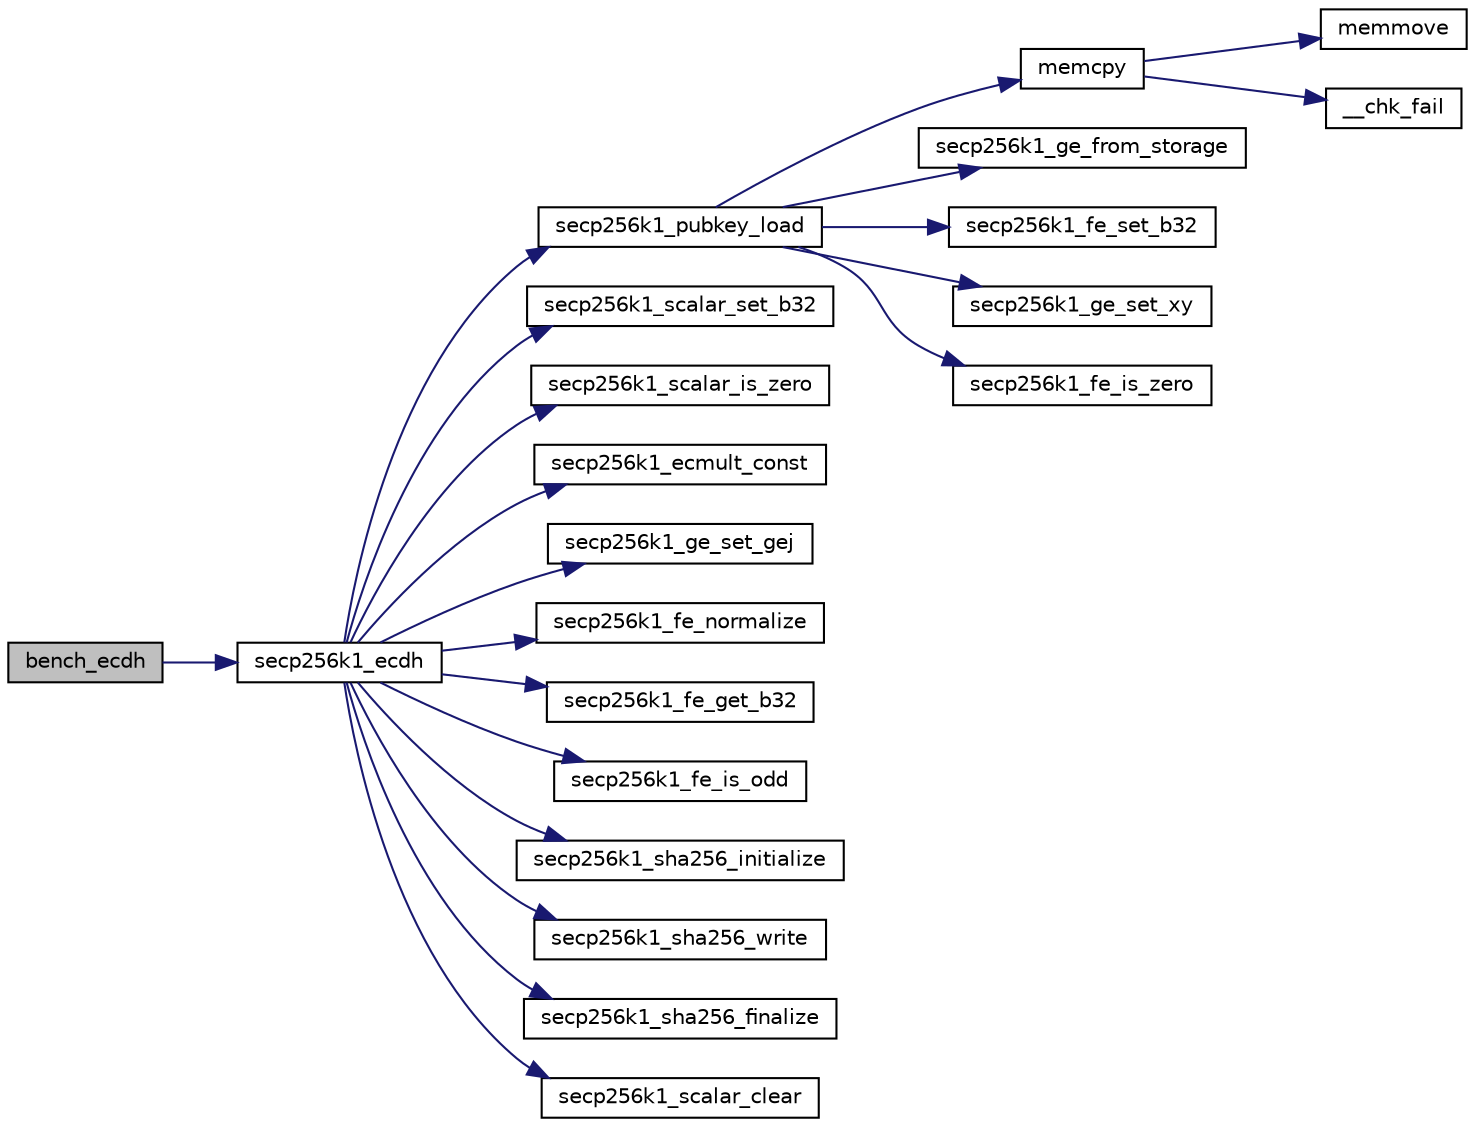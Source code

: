 digraph "bench_ecdh"
{
  edge [fontname="Helvetica",fontsize="10",labelfontname="Helvetica",labelfontsize="10"];
  node [fontname="Helvetica",fontsize="10",shape=record];
  rankdir="LR";
  Node0 [label="bench_ecdh",height=0.2,width=0.4,color="black", fillcolor="grey75", style="filled", fontcolor="black"];
  Node0 -> Node1 [color="midnightblue",fontsize="10",style="solid",fontname="Helvetica"];
  Node1 [label="secp256k1_ecdh",height=0.2,width=0.4,color="black", fillcolor="white", style="filled",URL="$d6/dc8/secp256k1__ecdh_8h.html#a4b0ce331dd8a723475e934aa6461b75a",tooltip="Compute an EC Diffie-Hellman secret in constant time Returns: 1: exponentiation was successful 0: sca..."];
  Node1 -> Node2 [color="midnightblue",fontsize="10",style="solid",fontname="Helvetica"];
  Node2 [label="secp256k1_pubkey_load",height=0.2,width=0.4,color="black", fillcolor="white", style="filled",URL="$d1/d8c/secp256k1_8c.html#a9966ec041e71010d1593ae2211ffb843"];
  Node2 -> Node3 [color="midnightblue",fontsize="10",style="solid",fontname="Helvetica"];
  Node3 [label="memcpy",height=0.2,width=0.4,color="black", fillcolor="white", style="filled",URL="$d5/d9f/glibc__compat_8cpp.html#a0f46826ab0466591e136db24394923cf"];
  Node3 -> Node4 [color="midnightblue",fontsize="10",style="solid",fontname="Helvetica"];
  Node4 [label="memmove",height=0.2,width=0.4,color="black", fillcolor="white", style="filled",URL="$d5/d9f/glibc__compat_8cpp.html#a9778d49e9029dd75bc53ecbbf9f5e9a1"];
  Node3 -> Node5 [color="midnightblue",fontsize="10",style="solid",fontname="Helvetica"];
  Node5 [label="__chk_fail",height=0.2,width=0.4,color="black", fillcolor="white", style="filled",URL="$d5/d9f/glibc__compat_8cpp.html#a424ac71631da5ada2976630ff67051d1"];
  Node2 -> Node6 [color="midnightblue",fontsize="10",style="solid",fontname="Helvetica"];
  Node6 [label="secp256k1_ge_from_storage",height=0.2,width=0.4,color="black", fillcolor="white", style="filled",URL="$d9/dd1/group_8h.html#a8c1e7f328284d9ba56404bb8d99bf765",tooltip="Convert a group element back from the storage type. "];
  Node2 -> Node7 [color="midnightblue",fontsize="10",style="solid",fontname="Helvetica"];
  Node7 [label="secp256k1_fe_set_b32",height=0.2,width=0.4,color="black", fillcolor="white", style="filled",URL="$d5/d5a/field_8h.html#a5c86a65052e3b135919c00fe2233a43d",tooltip="Set a field element equal to 32-byte big endian value. "];
  Node2 -> Node8 [color="midnightblue",fontsize="10",style="solid",fontname="Helvetica"];
  Node8 [label="secp256k1_ge_set_xy",height=0.2,width=0.4,color="black", fillcolor="white", style="filled",URL="$d9/dd1/group_8h.html#a34ab3d1a9a0a7ff0ed1cedff9db5f73c",tooltip="Set a group element equal to the point with given X and Y coordinates. "];
  Node2 -> Node9 [color="midnightblue",fontsize="10",style="solid",fontname="Helvetica"];
  Node9 [label="secp256k1_fe_is_zero",height=0.2,width=0.4,color="black", fillcolor="white", style="filled",URL="$d5/d5a/field_8h.html#a619ec4805df6cc54d70e6682ceebd098",tooltip="Verify whether a field element is zero. "];
  Node1 -> Node10 [color="midnightblue",fontsize="10",style="solid",fontname="Helvetica"];
  Node10 [label="secp256k1_scalar_set_b32",height=0.2,width=0.4,color="black", fillcolor="white", style="filled",URL="$db/d94/scalar_8h.html#a25cc2d45ae1d1765d07c3313cdf46fa0",tooltip="Set a scalar from a big endian byte array. "];
  Node1 -> Node11 [color="midnightblue",fontsize="10",style="solid",fontname="Helvetica"];
  Node11 [label="secp256k1_scalar_is_zero",height=0.2,width=0.4,color="black", fillcolor="white", style="filled",URL="$db/d94/scalar_8h.html#a3f0ac84fe49a1c1f51212582a2c149d4",tooltip="Check whether a scalar equals zero. "];
  Node1 -> Node12 [color="midnightblue",fontsize="10",style="solid",fontname="Helvetica"];
  Node12 [label="secp256k1_ecmult_const",height=0.2,width=0.4,color="black", fillcolor="white", style="filled",URL="$de/d26/ecmult__const_8h.html#a91d964b6d73b3bc6dbb913b4b2307288"];
  Node1 -> Node13 [color="midnightblue",fontsize="10",style="solid",fontname="Helvetica"];
  Node13 [label="secp256k1_ge_set_gej",height=0.2,width=0.4,color="black", fillcolor="white", style="filled",URL="$d9/dd1/group_8h.html#aa511eebf8cd7419763f06555ed4fb62d",tooltip="Set a group element equal to another which is given in jacobian coordinates. "];
  Node1 -> Node14 [color="midnightblue",fontsize="10",style="solid",fontname="Helvetica"];
  Node14 [label="secp256k1_fe_normalize",height=0.2,width=0.4,color="black", fillcolor="white", style="filled",URL="$d5/d5a/field_8h.html#a8e925e94d5a7330d2ae68f6642d0c7b9",tooltip="Field element module. "];
  Node1 -> Node15 [color="midnightblue",fontsize="10",style="solid",fontname="Helvetica"];
  Node15 [label="secp256k1_fe_get_b32",height=0.2,width=0.4,color="black", fillcolor="white", style="filled",URL="$d5/d5a/field_8h.html#abb1017649be14b9ac1823be3c573e542",tooltip="Convert a field element to a 32-byte big endian value. "];
  Node1 -> Node16 [color="midnightblue",fontsize="10",style="solid",fontname="Helvetica"];
  Node16 [label="secp256k1_fe_is_odd",height=0.2,width=0.4,color="black", fillcolor="white", style="filled",URL="$d5/d5a/field_8h.html#a4657d3eea1cc59c7a20cc2d19663bf02",tooltip="Check the \"oddness\" of a field element. "];
  Node1 -> Node17 [color="midnightblue",fontsize="10",style="solid",fontname="Helvetica"];
  Node17 [label="secp256k1_sha256_initialize",height=0.2,width=0.4,color="black", fillcolor="white", style="filled",URL="$d7/dd7/secp256k1_2src_2hash_8h.html#abcb6a95ed605c2bfb19eda1ced4a8f7e"];
  Node1 -> Node18 [color="midnightblue",fontsize="10",style="solid",fontname="Helvetica"];
  Node18 [label="secp256k1_sha256_write",height=0.2,width=0.4,color="black", fillcolor="white", style="filled",URL="$d7/dd7/secp256k1_2src_2hash_8h.html#adfccd8d918a52e1cec42ea89a4c3f8ab"];
  Node1 -> Node19 [color="midnightblue",fontsize="10",style="solid",fontname="Helvetica"];
  Node19 [label="secp256k1_sha256_finalize",height=0.2,width=0.4,color="black", fillcolor="white", style="filled",URL="$d7/dd7/secp256k1_2src_2hash_8h.html#ab88a555e2b13d6d06e20a6a459abae08"];
  Node1 -> Node20 [color="midnightblue",fontsize="10",style="solid",fontname="Helvetica"];
  Node20 [label="secp256k1_scalar_clear",height=0.2,width=0.4,color="black", fillcolor="white", style="filled",URL="$db/d94/scalar_8h.html#ad8fb9bc2a828903963bf37806d8edd11",tooltip="Clear a scalar to prevent the leak of sensitive data. "];
}
